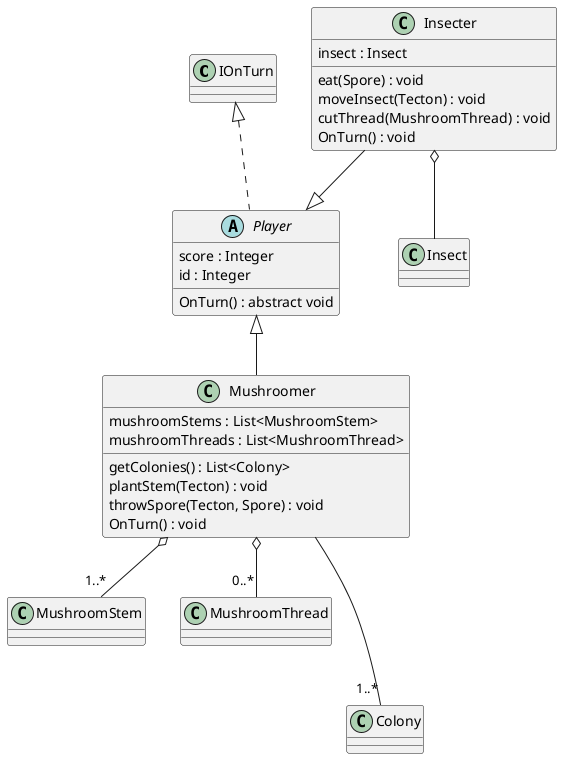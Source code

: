 @startuml player
IOnTurn <|.. Player
abstract class Player{
    score : Integer
    id : Integer
    OnTurn() : abstract void
}

Player <|-- Mushroomer
Mushroomer o-- "1..*" MushroomStem
Mushroomer o-- "0..*" MushroomThread
Mushroomer --- "1..*" Colony
class Mushroomer{
    mushroomStems : List<MushroomStem>
    mushroomThreads : List<MushroomThread>
    getColonies() : List<Colony>
    plantStem(Tecton) : void
    throwSpore(Tecton, Spore) : void
    OnTurn() : void
}

Insecter --|> Player
Insecter o-- Insect
class Insecter{
    insect : Insect
    eat(Spore) : void
    moveInsect(Tecton) : void
    cutThread(MushroomThread) : void
    OnTurn() : void
}
@enduml